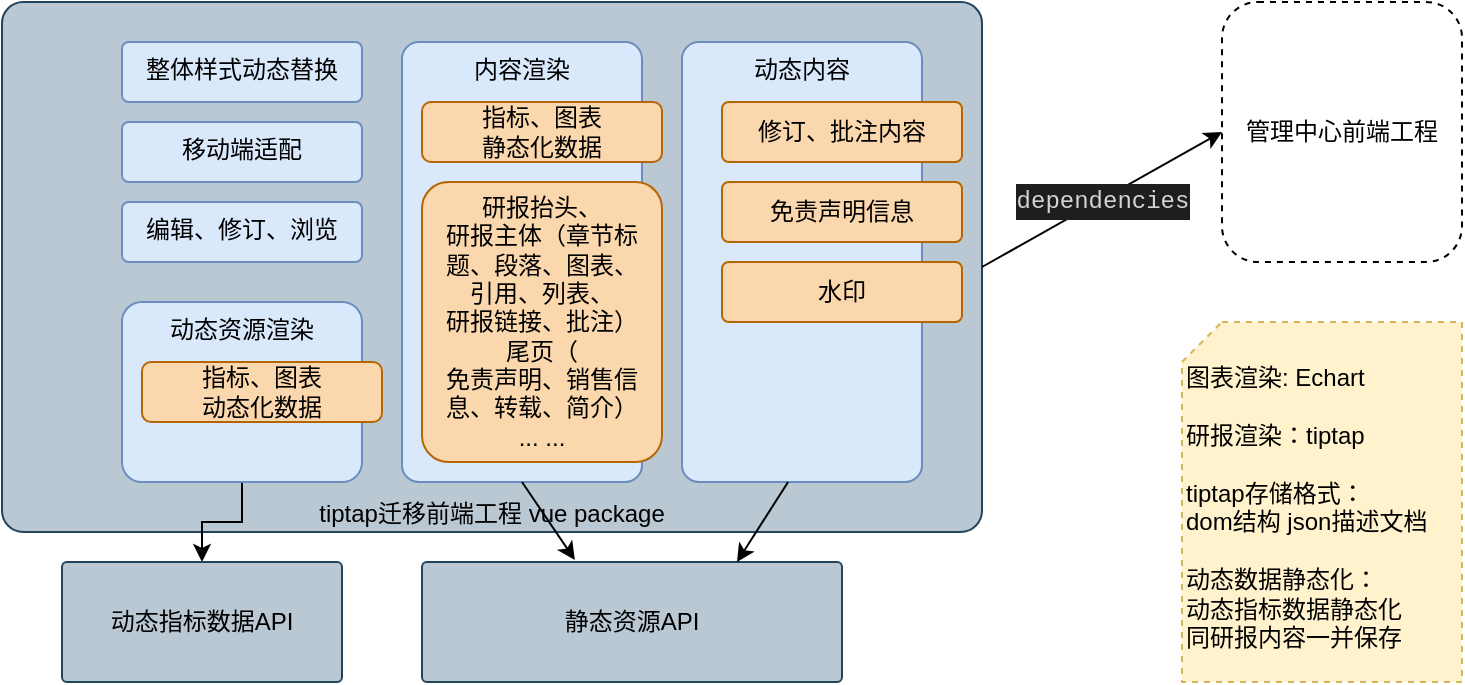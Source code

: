 <mxfile version="20.8.16" type="github">
  <diagram name="第 1 页" id="Ej6Xu8YYIHDuc56v-rKU">
    <mxGraphModel dx="824" dy="561" grid="1" gridSize="10" guides="1" tooltips="1" connect="1" arrows="1" fold="1" page="1" pageScale="1" pageWidth="827" pageHeight="1169" math="0" shadow="0">
      <root>
        <mxCell id="0" />
        <mxCell id="1" parent="0" />
        <mxCell id="QLVLLkYk1Rk1FqDWxppT-1" value="tiptap迁移前端工程 vue package" style="rounded=1;whiteSpace=wrap;html=1;fillColor=#bac8d3;strokeColor=#23445d;verticalAlign=bottom;arcSize=4;" parent="1" vertex="1">
          <mxGeometry x="40" y="270" width="490" height="265" as="geometry" />
        </mxCell>
        <mxCell id="QLVLLkYk1Rk1FqDWxppT-2" style="edgeStyle=orthogonalEdgeStyle;rounded=0;orthogonalLoop=1;jettySize=auto;html=1;exitX=0.5;exitY=1;exitDx=0;exitDy=0;" parent="1" source="QLVLLkYk1Rk1FqDWxppT-3" target="QLVLLkYk1Rk1FqDWxppT-6" edge="1">
          <mxGeometry relative="1" as="geometry" />
        </mxCell>
        <mxCell id="QLVLLkYk1Rk1FqDWxppT-3" value="动态资源渲染" style="rounded=1;whiteSpace=wrap;html=1;fillColor=#dae8fc;strokeColor=#6c8ebf;verticalAlign=top;arcSize=11;" parent="1" vertex="1">
          <mxGeometry x="100" y="420" width="120" height="90" as="geometry" />
        </mxCell>
        <mxCell id="QLVLLkYk1Rk1FqDWxppT-4" value="内容渲染" style="rounded=1;whiteSpace=wrap;html=1;fillColor=#dae8fc;strokeColor=#6c8ebf;arcSize=7;verticalAlign=top;" parent="1" vertex="1">
          <mxGeometry x="240" y="290" width="120" height="220" as="geometry" />
        </mxCell>
        <mxCell id="QLVLLkYk1Rk1FqDWxppT-5" value="研报抬头、&lt;br&gt;研报主体（章节标题、段落、图表、&lt;br&gt;引用、列表、&lt;br&gt;研报链接、批注）&lt;br&gt;尾页（&lt;br&gt;免责声明、销售信息、转载、简介）&lt;br&gt;... ..." style="rounded=1;whiteSpace=wrap;html=1;fillColor=#fad7ac;strokeColor=#b46504;arcSize=11;" parent="1" vertex="1">
          <mxGeometry x="250" y="360" width="120" height="140" as="geometry" />
        </mxCell>
        <mxCell id="QLVLLkYk1Rk1FqDWxppT-6" value="动态指标数据API" style="rounded=1;whiteSpace=wrap;html=1;fillColor=#bac8d3;strokeColor=#23445d;verticalAlign=middle;arcSize=4;" parent="1" vertex="1">
          <mxGeometry x="70" y="550" width="140" height="60" as="geometry" />
        </mxCell>
        <mxCell id="QLVLLkYk1Rk1FqDWxppT-7" value="静态资源API" style="rounded=1;whiteSpace=wrap;html=1;fillColor=#bac8d3;strokeColor=#23445d;verticalAlign=middle;arcSize=4;" parent="1" vertex="1">
          <mxGeometry x="250" y="550" width="210" height="60" as="geometry" />
        </mxCell>
        <mxCell id="QLVLLkYk1Rk1FqDWxppT-8" value="指标、图表&lt;br&gt;静态化数据" style="rounded=1;whiteSpace=wrap;html=1;fillColor=#fad7ac;strokeColor=#b46504;" parent="1" vertex="1">
          <mxGeometry x="250" y="320" width="120" height="30" as="geometry" />
        </mxCell>
        <mxCell id="QLVLLkYk1Rk1FqDWxppT-9" value="" style="endArrow=classic;html=1;rounded=0;exitX=0.5;exitY=1;exitDx=0;exitDy=0;entryX=0.364;entryY=-0.017;entryDx=0;entryDy=0;entryPerimeter=0;" parent="1" source="QLVLLkYk1Rk1FqDWxppT-4" target="QLVLLkYk1Rk1FqDWxppT-7" edge="1">
          <mxGeometry width="50" height="50" relative="1" as="geometry">
            <mxPoint x="250" y="320" as="sourcePoint" />
            <mxPoint x="300" y="270" as="targetPoint" />
          </mxGeometry>
        </mxCell>
        <mxCell id="1Zusz6Eb5MTFPOyElNCq-1" value="指标、图表&lt;br&gt;动态化数据" style="rounded=1;whiteSpace=wrap;html=1;fillColor=#fad7ac;strokeColor=#b46504;" vertex="1" parent="1">
          <mxGeometry x="110" y="450" width="120" height="30" as="geometry" />
        </mxCell>
        <mxCell id="1Zusz6Eb5MTFPOyElNCq-4" value="动态内容" style="rounded=1;whiteSpace=wrap;html=1;fillColor=#dae8fc;strokeColor=#6c8ebf;arcSize=7;verticalAlign=top;" vertex="1" parent="1">
          <mxGeometry x="380" y="290" width="120" height="220" as="geometry" />
        </mxCell>
        <mxCell id="1Zusz6Eb5MTFPOyElNCq-3" value="修订、批注内容" style="rounded=1;whiteSpace=wrap;html=1;fillColor=#fad7ac;strokeColor=#b46504;arcSize=11;" vertex="1" parent="1">
          <mxGeometry x="400" y="320" width="120" height="30" as="geometry" />
        </mxCell>
        <mxCell id="1Zusz6Eb5MTFPOyElNCq-5" value="免责声明信息" style="rounded=1;whiteSpace=wrap;html=1;fillColor=#fad7ac;strokeColor=#b46504;arcSize=11;" vertex="1" parent="1">
          <mxGeometry x="400" y="360" width="120" height="30" as="geometry" />
        </mxCell>
        <mxCell id="1Zusz6Eb5MTFPOyElNCq-6" value="" style="endArrow=classic;html=1;rounded=0;entryX=0.75;entryY=0;entryDx=0;entryDy=0;exitX=0.442;exitY=1;exitDx=0;exitDy=0;exitPerimeter=0;" edge="1" parent="1" source="1Zusz6Eb5MTFPOyElNCq-4" target="QLVLLkYk1Rk1FqDWxppT-7">
          <mxGeometry width="50" height="50" relative="1" as="geometry">
            <mxPoint x="260" y="570" as="sourcePoint" />
            <mxPoint x="310" y="520" as="targetPoint" />
          </mxGeometry>
        </mxCell>
        <mxCell id="1Zusz6Eb5MTFPOyElNCq-8" value="&lt;br&gt;图表渲染: Echart&lt;br&gt;&lt;br&gt;研报渲染：tiptap&lt;br&gt;&lt;br&gt;tiptap存储格式：&lt;br&gt;dom结构 json描述文档&lt;br&gt;&lt;br&gt;动态数据静态化：&lt;br&gt;动态指标数据静态化&lt;br&gt;同研报内容一并保存" style="shape=card;whiteSpace=wrap;html=1;dashed=1;size=20;fillColor=#fff2cc;strokeColor=#d6b656;verticalAlign=top;align=left;" vertex="1" parent="1">
          <mxGeometry x="630" y="430" width="140" height="180" as="geometry" />
        </mxCell>
        <mxCell id="1Zusz6Eb5MTFPOyElNCq-9" value="水印" style="rounded=1;whiteSpace=wrap;html=1;fillColor=#fad7ac;strokeColor=#b46504;arcSize=11;" vertex="1" parent="1">
          <mxGeometry x="400" y="400" width="120" height="30" as="geometry" />
        </mxCell>
        <mxCell id="1Zusz6Eb5MTFPOyElNCq-11" value="管理中心前端工程" style="rounded=1;whiteSpace=wrap;html=1;dashed=1;" vertex="1" parent="1">
          <mxGeometry x="650" y="270" width="120" height="130" as="geometry" />
        </mxCell>
        <mxCell id="1Zusz6Eb5MTFPOyElNCq-13" value="" style="endArrow=classic;html=1;rounded=0;exitX=1;exitY=0.5;exitDx=0;exitDy=0;entryX=0;entryY=0.5;entryDx=0;entryDy=0;" edge="1" parent="1" source="QLVLLkYk1Rk1FqDWxppT-1" target="1Zusz6Eb5MTFPOyElNCq-11">
          <mxGeometry relative="1" as="geometry">
            <mxPoint x="320" y="410" as="sourcePoint" />
            <mxPoint x="610" y="430" as="targetPoint" />
          </mxGeometry>
        </mxCell>
        <mxCell id="1Zusz6Eb5MTFPOyElNCq-14" value="&lt;div style=&quot;color: rgb(212, 212, 212); background-color: rgb(30, 30, 30); font-family: Menlo, Monaco, &amp;quot;Courier New&amp;quot;, monospace; font-size: 12px; line-height: 18px;&quot;&gt;dependencies&lt;/div&gt;" style="edgeLabel;resizable=0;html=1;align=center;verticalAlign=middle;dashed=1;" connectable="0" vertex="1" parent="1Zusz6Eb5MTFPOyElNCq-13">
          <mxGeometry relative="1" as="geometry">
            <mxPoint as="offset" />
          </mxGeometry>
        </mxCell>
        <mxCell id="1Zusz6Eb5MTFPOyElNCq-15" value="整体样式动态替换" style="rounded=1;whiteSpace=wrap;html=1;fillColor=#dae8fc;strokeColor=#6c8ebf;verticalAlign=top;arcSize=11;" vertex="1" parent="1">
          <mxGeometry x="100" y="290" width="120" height="30" as="geometry" />
        </mxCell>
        <mxCell id="1Zusz6Eb5MTFPOyElNCq-16" value="移动端适配" style="rounded=1;whiteSpace=wrap;html=1;fillColor=#dae8fc;strokeColor=#6c8ebf;verticalAlign=top;arcSize=11;" vertex="1" parent="1">
          <mxGeometry x="100" y="330" width="120" height="30" as="geometry" />
        </mxCell>
        <mxCell id="1Zusz6Eb5MTFPOyElNCq-17" value="编辑、修订、浏览" style="rounded=1;whiteSpace=wrap;html=1;fillColor=#dae8fc;strokeColor=#6c8ebf;verticalAlign=top;arcSize=11;" vertex="1" parent="1">
          <mxGeometry x="100" y="370" width="120" height="30" as="geometry" />
        </mxCell>
      </root>
    </mxGraphModel>
  </diagram>
</mxfile>
